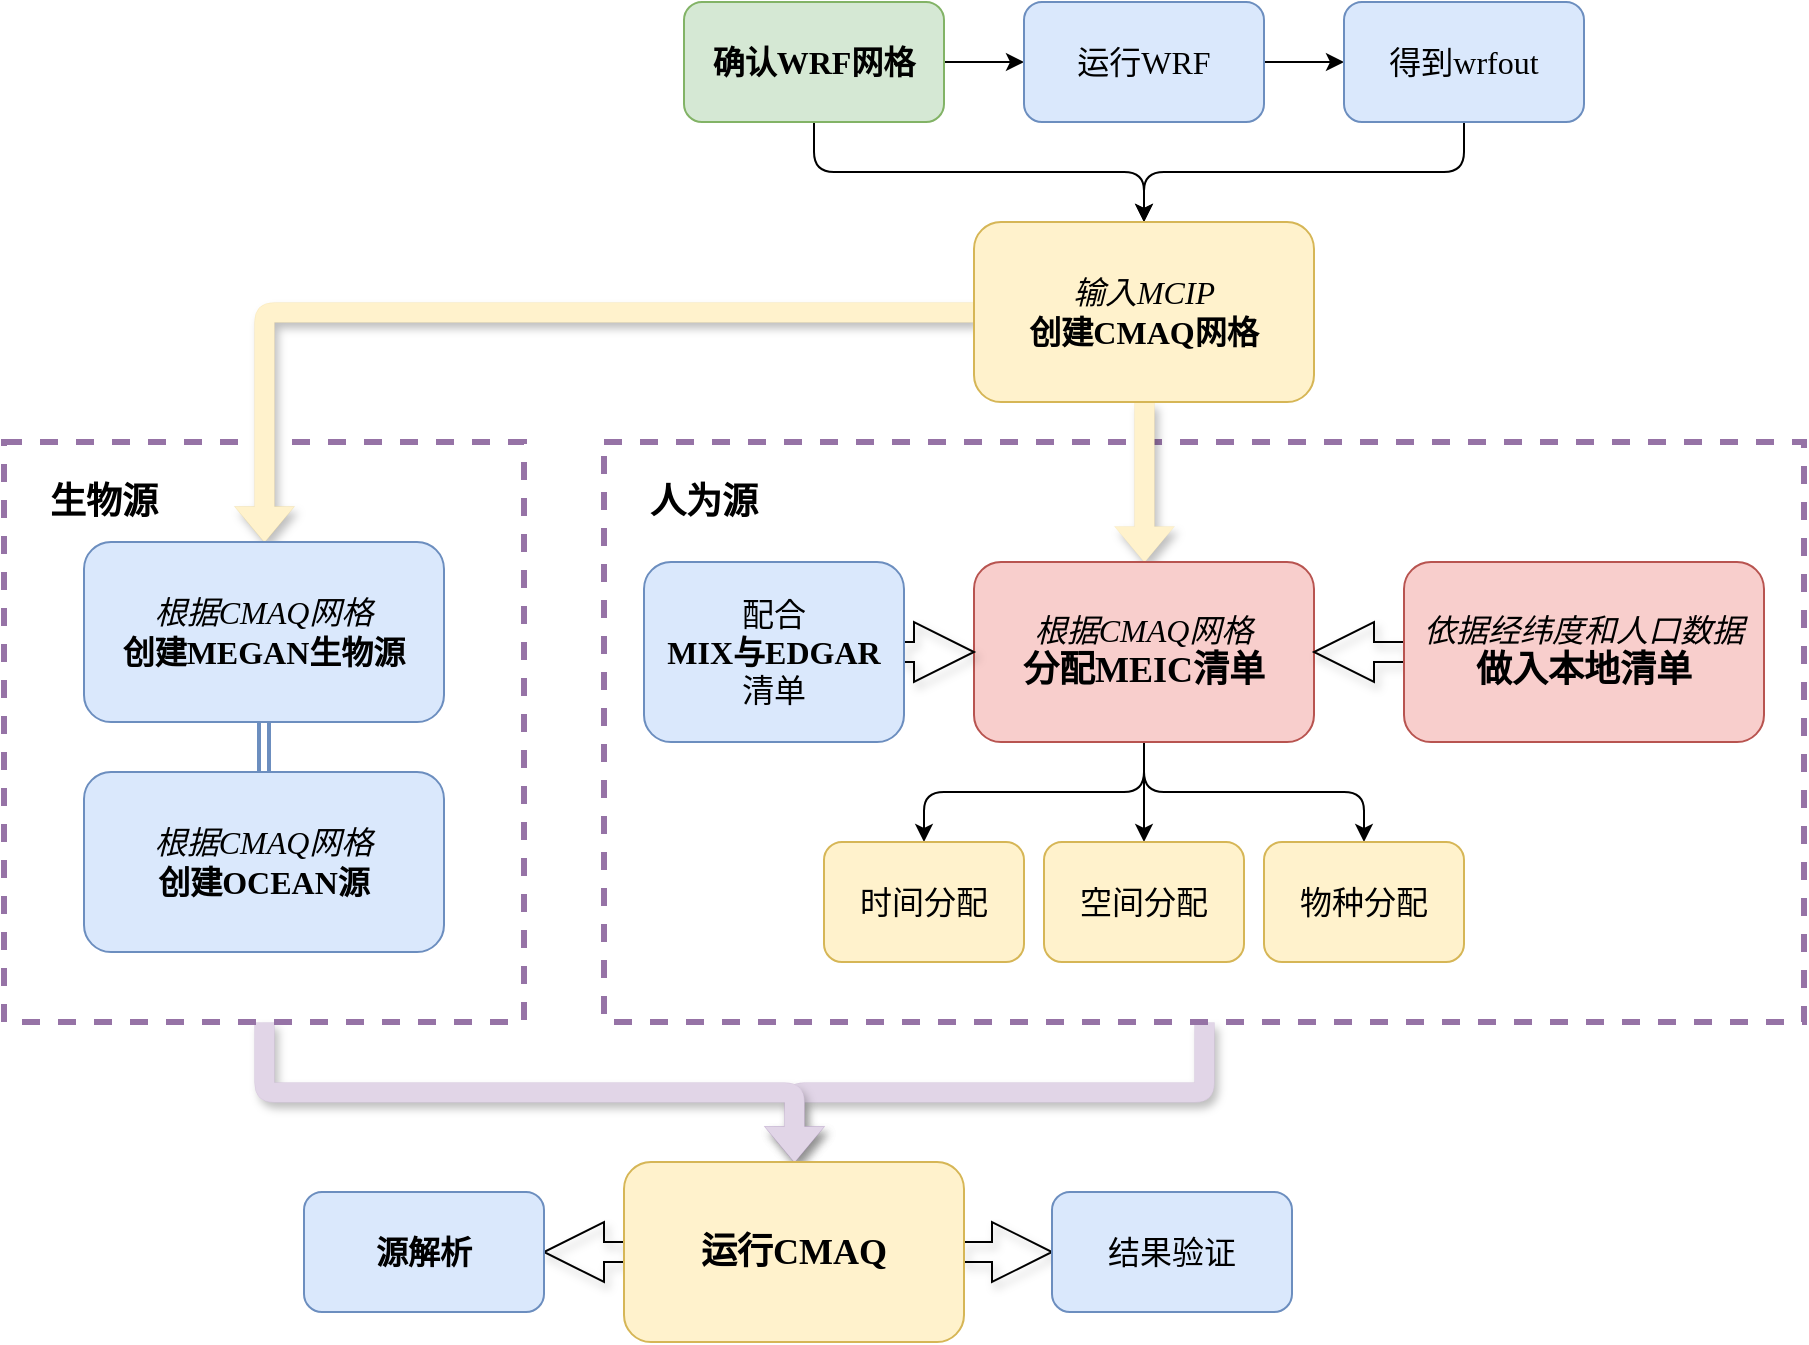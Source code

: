 <mxfile version="21.0.2" type="device"><diagram name="第 1 页" id="SXfW4wf9zzhuuYxNIDEW"><mxGraphModel dx="2389" dy="837" grid="1" gridSize="10" guides="1" tooltips="1" connect="1" arrows="1" fold="1" page="1" pageScale="1" pageWidth="827" pageHeight="1169" math="0" shadow="0"><root><mxCell id="0"/><mxCell id="1" parent="0"/><mxCell id="IhzZuMA1uaBc-n9p5inw-33" style="edgeStyle=orthogonalEdgeStyle;rounded=1;orthogonalLoop=1;jettySize=auto;html=1;exitX=0.5;exitY=1;exitDx=0;exitDy=0;shape=flexArrow;fillColor=#e1d5e7;strokeColor=#9673a6;strokeWidth=0;shadow=1;" edge="1" parent="1" source="IhzZuMA1uaBc-n9p5inw-28" target="IhzZuMA1uaBc-n9p5inw-30"><mxGeometry relative="1" as="geometry"/></mxCell><mxCell id="IhzZuMA1uaBc-n9p5inw-28" value="" style="rounded=0;whiteSpace=wrap;html=1;fillColor=none;dashed=1;strokeColor=#9673a6;strokeWidth=3;" vertex="1" parent="1"><mxGeometry x="70" y="310" width="600" height="290" as="geometry"/></mxCell><mxCell id="IhzZuMA1uaBc-n9p5inw-32" style="edgeStyle=orthogonalEdgeStyle;rounded=1;orthogonalLoop=1;jettySize=auto;html=1;exitX=0.5;exitY=1;exitDx=0;exitDy=0;shape=flexArrow;fillColor=#e1d5e7;strokeColor=#9673a6;strokeWidth=0;shadow=1;" edge="1" parent="1" source="IhzZuMA1uaBc-n9p5inw-26" target="IhzZuMA1uaBc-n9p5inw-30"><mxGeometry relative="1" as="geometry"/></mxCell><mxCell id="IhzZuMA1uaBc-n9p5inw-26" value="" style="rounded=0;whiteSpace=wrap;html=1;fillColor=none;dashed=1;strokeColor=#9673a6;strokeWidth=3;" vertex="1" parent="1"><mxGeometry x="-230" y="310" width="260" height="290" as="geometry"/></mxCell><mxCell id="IhzZuMA1uaBc-n9p5inw-5" style="edgeStyle=orthogonalEdgeStyle;rounded=0;orthogonalLoop=1;jettySize=auto;html=1;exitX=1;exitY=0.5;exitDx=0;exitDy=0;" edge="1" parent="1" source="IhzZuMA1uaBc-n9p5inw-1" target="IhzZuMA1uaBc-n9p5inw-3"><mxGeometry relative="1" as="geometry"/></mxCell><mxCell id="IhzZuMA1uaBc-n9p5inw-8" style="edgeStyle=orthogonalEdgeStyle;rounded=1;orthogonalLoop=1;jettySize=auto;html=1;exitX=0.5;exitY=1;exitDx=0;exitDy=0;" edge="1" parent="1" source="IhzZuMA1uaBc-n9p5inw-1" target="IhzZuMA1uaBc-n9p5inw-7"><mxGeometry relative="1" as="geometry"/></mxCell><mxCell id="IhzZuMA1uaBc-n9p5inw-1" value="&lt;font face=&quot;Times New Roman&quot; style=&quot;font-size: 16px;&quot;&gt;&lt;b&gt;确认WRF网格&lt;/b&gt;&lt;/font&gt;" style="rounded=1;whiteSpace=wrap;html=1;fillColor=#d5e8d4;strokeColor=#82b366;" vertex="1" parent="1"><mxGeometry x="110" y="90" width="130" height="60" as="geometry"/></mxCell><mxCell id="IhzZuMA1uaBc-n9p5inw-6" style="edgeStyle=orthogonalEdgeStyle;rounded=0;orthogonalLoop=1;jettySize=auto;html=1;exitX=1;exitY=0.5;exitDx=0;exitDy=0;entryX=0;entryY=0.5;entryDx=0;entryDy=0;" edge="1" parent="1" source="IhzZuMA1uaBc-n9p5inw-3" target="IhzZuMA1uaBc-n9p5inw-4"><mxGeometry relative="1" as="geometry"/></mxCell><mxCell id="IhzZuMA1uaBc-n9p5inw-3" value="&lt;font face=&quot;Times New Roman&quot; style=&quot;font-size: 16px;&quot;&gt;运行WRF&lt;/font&gt;" style="rounded=1;whiteSpace=wrap;html=1;fillColor=#dae8fc;strokeColor=#6c8ebf;" vertex="1" parent="1"><mxGeometry x="280" y="90" width="120" height="60" as="geometry"/></mxCell><mxCell id="IhzZuMA1uaBc-n9p5inw-9" style="edgeStyle=orthogonalEdgeStyle;rounded=1;orthogonalLoop=1;jettySize=auto;html=1;exitX=0.5;exitY=1;exitDx=0;exitDy=0;" edge="1" parent="1" source="IhzZuMA1uaBc-n9p5inw-4" target="IhzZuMA1uaBc-n9p5inw-7"><mxGeometry relative="1" as="geometry"/></mxCell><mxCell id="IhzZuMA1uaBc-n9p5inw-4" value="&lt;font face=&quot;Times New Roman&quot; style=&quot;font-size: 16px;&quot;&gt;得到wrfout&lt;/font&gt;" style="rounded=1;whiteSpace=wrap;html=1;fillColor=#dae8fc;strokeColor=#6c8ebf;" vertex="1" parent="1"><mxGeometry x="440" y="90" width="120" height="60" as="geometry"/></mxCell><mxCell id="IhzZuMA1uaBc-n9p5inw-11" style="edgeStyle=orthogonalEdgeStyle;rounded=0;orthogonalLoop=1;jettySize=auto;html=1;exitX=0.5;exitY=1;exitDx=0;exitDy=0;fillColor=#fff2cc;strokeColor=#d6b656;shape=flexArrow;strokeWidth=0;shadow=1;" edge="1" parent="1" source="IhzZuMA1uaBc-n9p5inw-7" target="IhzZuMA1uaBc-n9p5inw-10"><mxGeometry relative="1" as="geometry"/></mxCell><mxCell id="IhzZuMA1uaBc-n9p5inw-24" style="edgeStyle=orthogonalEdgeStyle;rounded=1;orthogonalLoop=1;jettySize=auto;html=1;exitX=0;exitY=0.5;exitDx=0;exitDy=0;shape=flexArrow;fillColor=#fff2cc;strokeColor=#d6b656;strokeWidth=0;shadow=1;" edge="1" parent="1" source="IhzZuMA1uaBc-n9p5inw-7" target="IhzZuMA1uaBc-n9p5inw-15"><mxGeometry relative="1" as="geometry"/></mxCell><mxCell id="IhzZuMA1uaBc-n9p5inw-7" value="&lt;font face=&quot;Times New Roman&quot; style=&quot;font-size: 16px;&quot;&gt;&lt;i&gt;输入MCIP&lt;br&gt;&lt;/i&gt;&lt;b&gt;创建CMAQ网格&lt;/b&gt;&lt;br&gt;&lt;/font&gt;" style="rounded=1;whiteSpace=wrap;html=1;fillColor=#fff2cc;strokeColor=#d6b656;" vertex="1" parent="1"><mxGeometry x="255" y="200" width="170" height="90" as="geometry"/></mxCell><mxCell id="IhzZuMA1uaBc-n9p5inw-20" style="edgeStyle=orthogonalEdgeStyle;rounded=1;orthogonalLoop=1;jettySize=auto;html=1;exitX=0.5;exitY=1;exitDx=0;exitDy=0;" edge="1" parent="1" source="IhzZuMA1uaBc-n9p5inw-10" target="IhzZuMA1uaBc-n9p5inw-17"><mxGeometry relative="1" as="geometry"/></mxCell><mxCell id="IhzZuMA1uaBc-n9p5inw-21" style="edgeStyle=orthogonalEdgeStyle;rounded=0;orthogonalLoop=1;jettySize=auto;html=1;exitX=0.5;exitY=1;exitDx=0;exitDy=0;" edge="1" parent="1" source="IhzZuMA1uaBc-n9p5inw-10" target="IhzZuMA1uaBc-n9p5inw-18"><mxGeometry relative="1" as="geometry"/></mxCell><mxCell id="IhzZuMA1uaBc-n9p5inw-22" style="edgeStyle=orthogonalEdgeStyle;rounded=1;orthogonalLoop=1;jettySize=auto;html=1;exitX=0.5;exitY=1;exitDx=0;exitDy=0;" edge="1" parent="1" source="IhzZuMA1uaBc-n9p5inw-10" target="IhzZuMA1uaBc-n9p5inw-19"><mxGeometry relative="1" as="geometry"/></mxCell><mxCell id="IhzZuMA1uaBc-n9p5inw-10" value="&lt;font face=&quot;Times New Roman&quot; style=&quot;&quot;&gt;&lt;i&gt;&lt;span style=&quot;font-size: 16px;&quot;&gt;根据CMAQ网格&lt;/span&gt;&lt;br&gt;&lt;/i&gt;&lt;b style=&quot;&quot;&gt;&lt;font style=&quot;font-size: 18px;&quot;&gt;分配MEIC清单&lt;/font&gt;&lt;/b&gt;&lt;br&gt;&lt;/font&gt;" style="rounded=1;whiteSpace=wrap;html=1;fillColor=#f8cecc;strokeColor=#b85450;" vertex="1" parent="1"><mxGeometry x="255" y="370" width="170" height="90" as="geometry"/></mxCell><mxCell id="IhzZuMA1uaBc-n9p5inw-13" style="edgeStyle=orthogonalEdgeStyle;rounded=0;orthogonalLoop=1;jettySize=auto;html=1;shadow=1;shape=arrow;" edge="1" parent="1" source="IhzZuMA1uaBc-n9p5inw-12" target="IhzZuMA1uaBc-n9p5inw-10"><mxGeometry relative="1" as="geometry"/></mxCell><mxCell id="IhzZuMA1uaBc-n9p5inw-12" value="&lt;font face=&quot;Times New Roman&quot; style=&quot;&quot;&gt;&lt;i&gt;&lt;span style=&quot;font-size: 16px;&quot;&gt;依据经纬度和人口数据&lt;/span&gt;&lt;br&gt;&lt;/i&gt;&lt;b style=&quot;&quot;&gt;&lt;font style=&quot;font-size: 18px;&quot;&gt;做入本地清单&lt;/font&gt;&lt;/b&gt;&lt;br&gt;&lt;/font&gt;" style="rounded=1;whiteSpace=wrap;html=1;fillColor=#f8cecc;strokeColor=#b85450;" vertex="1" parent="1"><mxGeometry x="470" y="370" width="180" height="90" as="geometry"/></mxCell><mxCell id="IhzZuMA1uaBc-n9p5inw-23" style="edgeStyle=orthogonalEdgeStyle;rounded=0;orthogonalLoop=1;jettySize=auto;html=1;exitX=1;exitY=0.5;exitDx=0;exitDy=0;entryX=0;entryY=0.5;entryDx=0;entryDy=0;shape=arrow;shadow=1;" edge="1" parent="1" source="IhzZuMA1uaBc-n9p5inw-14" target="IhzZuMA1uaBc-n9p5inw-10"><mxGeometry relative="1" as="geometry"/></mxCell><mxCell id="IhzZuMA1uaBc-n9p5inw-14" value="&lt;font face=&quot;Times New Roman&quot; style=&quot;font-size: 16px;&quot;&gt;配合&lt;br&gt;&lt;b&gt;MIX与EDGAR&lt;/b&gt;&lt;br&gt;清单&lt;br&gt;&lt;/font&gt;" style="rounded=1;whiteSpace=wrap;html=1;fillColor=#dae8fc;strokeColor=#6c8ebf;" vertex="1" parent="1"><mxGeometry x="90" y="370" width="130" height="90" as="geometry"/></mxCell><mxCell id="IhzZuMA1uaBc-n9p5inw-25" style="edgeStyle=orthogonalEdgeStyle;rounded=0;orthogonalLoop=1;jettySize=auto;html=1;exitX=0.5;exitY=1;exitDx=0;exitDy=0;entryX=0.5;entryY=0;entryDx=0;entryDy=0;shape=link;fillColor=#dae8fc;strokeColor=#6c8ebf;strokeWidth=2;" edge="1" parent="1" source="IhzZuMA1uaBc-n9p5inw-15" target="IhzZuMA1uaBc-n9p5inw-16"><mxGeometry relative="1" as="geometry"/></mxCell><mxCell id="IhzZuMA1uaBc-n9p5inw-15" value="&lt;font style=&quot;font-size: 16px;&quot;&gt;&lt;i&gt;根据CMAQ网格&lt;br style=&quot;border-color: var(--border-color);&quot;&gt;&lt;/i&gt;&lt;/font&gt;&lt;font style=&quot;font-size: 16px;&quot;&gt;&lt;b&gt;创建MEGAN生物源&lt;/b&gt;&lt;br&gt;&lt;/font&gt;" style="rounded=1;whiteSpace=wrap;html=1;fontFamily=Times New Roman;fillColor=#dae8fc;strokeColor=#6c8ebf;" vertex="1" parent="1"><mxGeometry x="-190" y="360" width="180" height="90" as="geometry"/></mxCell><mxCell id="IhzZuMA1uaBc-n9p5inw-16" value="&lt;font style=&quot;font-size: 16px;&quot;&gt;&lt;i&gt;根据CMAQ网格&lt;br style=&quot;border-color: var(--border-color);&quot;&gt;&lt;/i&gt;&lt;/font&gt;&lt;font style=&quot;font-size: 16px;&quot;&gt;&lt;b&gt;创建OCEAN源&lt;/b&gt;&lt;br&gt;&lt;/font&gt;" style="rounded=1;whiteSpace=wrap;html=1;fontFamily=Times New Roman;fillColor=#dae8fc;strokeColor=#6c8ebf;" vertex="1" parent="1"><mxGeometry x="-190" y="475" width="180" height="90" as="geometry"/></mxCell><mxCell id="IhzZuMA1uaBc-n9p5inw-17" value="&lt;font face=&quot;Times New Roman&quot; style=&quot;font-size: 16px;&quot;&gt;时间分配&lt;/font&gt;" style="rounded=1;whiteSpace=wrap;html=1;fillColor=#fff2cc;strokeColor=#d6b656;" vertex="1" parent="1"><mxGeometry x="180" y="510" width="100" height="60" as="geometry"/></mxCell><mxCell id="IhzZuMA1uaBc-n9p5inw-18" value="&lt;font face=&quot;Times New Roman&quot; style=&quot;font-size: 16px;&quot;&gt;空间分配&lt;/font&gt;" style="rounded=1;whiteSpace=wrap;html=1;fillColor=#fff2cc;strokeColor=#d6b656;" vertex="1" parent="1"><mxGeometry x="290" y="510" width="100" height="60" as="geometry"/></mxCell><mxCell id="IhzZuMA1uaBc-n9p5inw-19" value="&lt;font face=&quot;Times New Roman&quot; style=&quot;font-size: 16px;&quot;&gt;物种分配&lt;/font&gt;" style="rounded=1;whiteSpace=wrap;html=1;fillColor=#fff2cc;strokeColor=#d6b656;" vertex="1" parent="1"><mxGeometry x="400" y="510" width="100" height="60" as="geometry"/></mxCell><mxCell id="IhzZuMA1uaBc-n9p5inw-27" value="&lt;font style=&quot;font-size: 18px;&quot; face=&quot;Times New Roman&quot;&gt;&lt;b&gt;生物源&lt;/b&gt;&lt;/font&gt;" style="text;html=1;strokeColor=none;fillColor=none;align=center;verticalAlign=middle;whiteSpace=wrap;rounded=0;" vertex="1" parent="1"><mxGeometry x="-220" y="320" width="80" height="40" as="geometry"/></mxCell><mxCell id="IhzZuMA1uaBc-n9p5inw-29" value="&lt;font style=&quot;font-size: 18px;&quot; face=&quot;Times New Roman&quot;&gt;&lt;b&gt;人为源&lt;/b&gt;&lt;/font&gt;" style="text;html=1;strokeColor=none;fillColor=none;align=center;verticalAlign=middle;whiteSpace=wrap;rounded=0;" vertex="1" parent="1"><mxGeometry x="80" y="320" width="80" height="40" as="geometry"/></mxCell><mxCell id="IhzZuMA1uaBc-n9p5inw-34" style="edgeStyle=orthogonalEdgeStyle;rounded=0;orthogonalLoop=1;jettySize=auto;html=1;exitX=1;exitY=0.5;exitDx=0;exitDy=0;shape=arrow;shadow=1;" edge="1" parent="1" source="IhzZuMA1uaBc-n9p5inw-30" target="IhzZuMA1uaBc-n9p5inw-31"><mxGeometry relative="1" as="geometry"/></mxCell><mxCell id="IhzZuMA1uaBc-n9p5inw-36" style="edgeStyle=orthogonalEdgeStyle;rounded=0;orthogonalLoop=1;jettySize=auto;html=1;exitX=0;exitY=0.5;exitDx=0;exitDy=0;entryX=1;entryY=0.5;entryDx=0;entryDy=0;shape=arrow;shadow=1;" edge="1" parent="1" source="IhzZuMA1uaBc-n9p5inw-30" target="IhzZuMA1uaBc-n9p5inw-35"><mxGeometry relative="1" as="geometry"/></mxCell><mxCell id="IhzZuMA1uaBc-n9p5inw-30" value="&lt;font face=&quot;Times New Roman&quot; style=&quot;&quot;&gt;&lt;b style=&quot;&quot;&gt;&lt;font style=&quot;font-size: 18px;&quot;&gt;运行CMAQ&lt;/font&gt;&lt;/b&gt;&lt;br&gt;&lt;/font&gt;" style="rounded=1;whiteSpace=wrap;html=1;fillColor=#fff2cc;strokeColor=#d6b656;" vertex="1" parent="1"><mxGeometry x="80" y="670" width="170" height="90" as="geometry"/></mxCell><mxCell id="IhzZuMA1uaBc-n9p5inw-31" value="&lt;font face=&quot;Times New Roman&quot; style=&quot;font-size: 16px;&quot;&gt;结果验证&lt;br&gt;&lt;/font&gt;" style="rounded=1;whiteSpace=wrap;html=1;fillColor=#dae8fc;strokeColor=#6c8ebf;" vertex="1" parent="1"><mxGeometry x="294" y="685" width="120" height="60" as="geometry"/></mxCell><mxCell id="IhzZuMA1uaBc-n9p5inw-35" value="&lt;font face=&quot;Times New Roman&quot; style=&quot;font-size: 16px;&quot;&gt;&lt;b&gt;源解析&lt;/b&gt;&lt;br&gt;&lt;/font&gt;" style="rounded=1;whiteSpace=wrap;html=1;fillColor=#dae8fc;strokeColor=#6c8ebf;" vertex="1" parent="1"><mxGeometry x="-80" y="685" width="120" height="60" as="geometry"/></mxCell></root></mxGraphModel></diagram></mxfile>